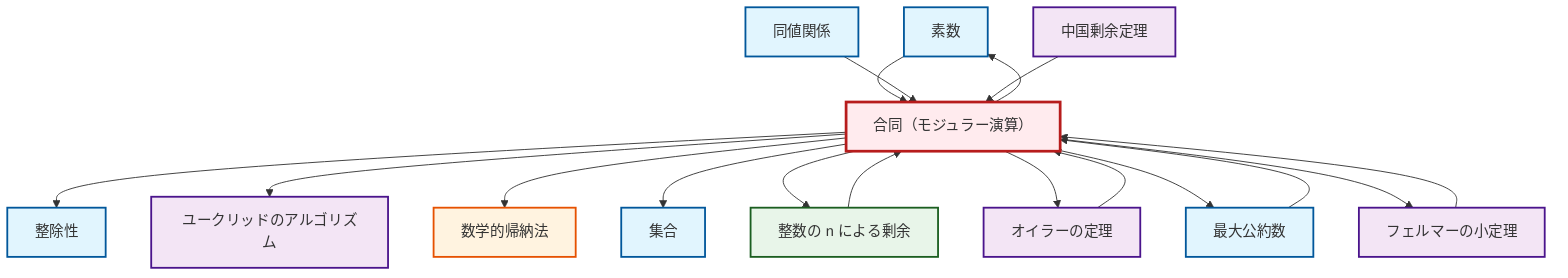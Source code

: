 graph TD
    classDef definition fill:#e1f5fe,stroke:#01579b,stroke-width:2px
    classDef theorem fill:#f3e5f5,stroke:#4a148c,stroke-width:2px
    classDef axiom fill:#fff3e0,stroke:#e65100,stroke-width:2px
    classDef example fill:#e8f5e9,stroke:#1b5e20,stroke-width:2px
    classDef current fill:#ffebee,stroke:#b71c1c,stroke-width:3px
    thm-euclidean-algorithm["ユークリッドのアルゴリズム"]:::theorem
    def-divisibility["整除性"]:::definition
    def-set["集合"]:::definition
    ax-induction["数学的帰納法"]:::axiom
    def-prime["素数"]:::definition
    def-equivalence-relation["同値関係"]:::definition
    ex-quotient-integers-mod-n["整数の n による剰余"]:::example
    thm-fermat-little["フェルマーの小定理"]:::theorem
    thm-euler["オイラーの定理"]:::theorem
    def-congruence["合同（モジュラー演算）"]:::definition
    def-gcd["最大公約数"]:::definition
    thm-chinese-remainder["中国剰余定理"]:::theorem
    def-congruence --> def-divisibility
    def-prime --> def-congruence
    def-equivalence-relation --> def-congruence
    def-congruence --> thm-euclidean-algorithm
    ex-quotient-integers-mod-n --> def-congruence
    def-gcd --> def-congruence
    def-congruence --> ax-induction
    def-congruence --> def-set
    def-congruence --> ex-quotient-integers-mod-n
    thm-chinese-remainder --> def-congruence
    def-congruence --> def-prime
    def-congruence --> thm-euler
    thm-fermat-little --> def-congruence
    def-congruence --> def-gcd
    def-congruence --> thm-fermat-little
    thm-euler --> def-congruence
    class def-congruence current